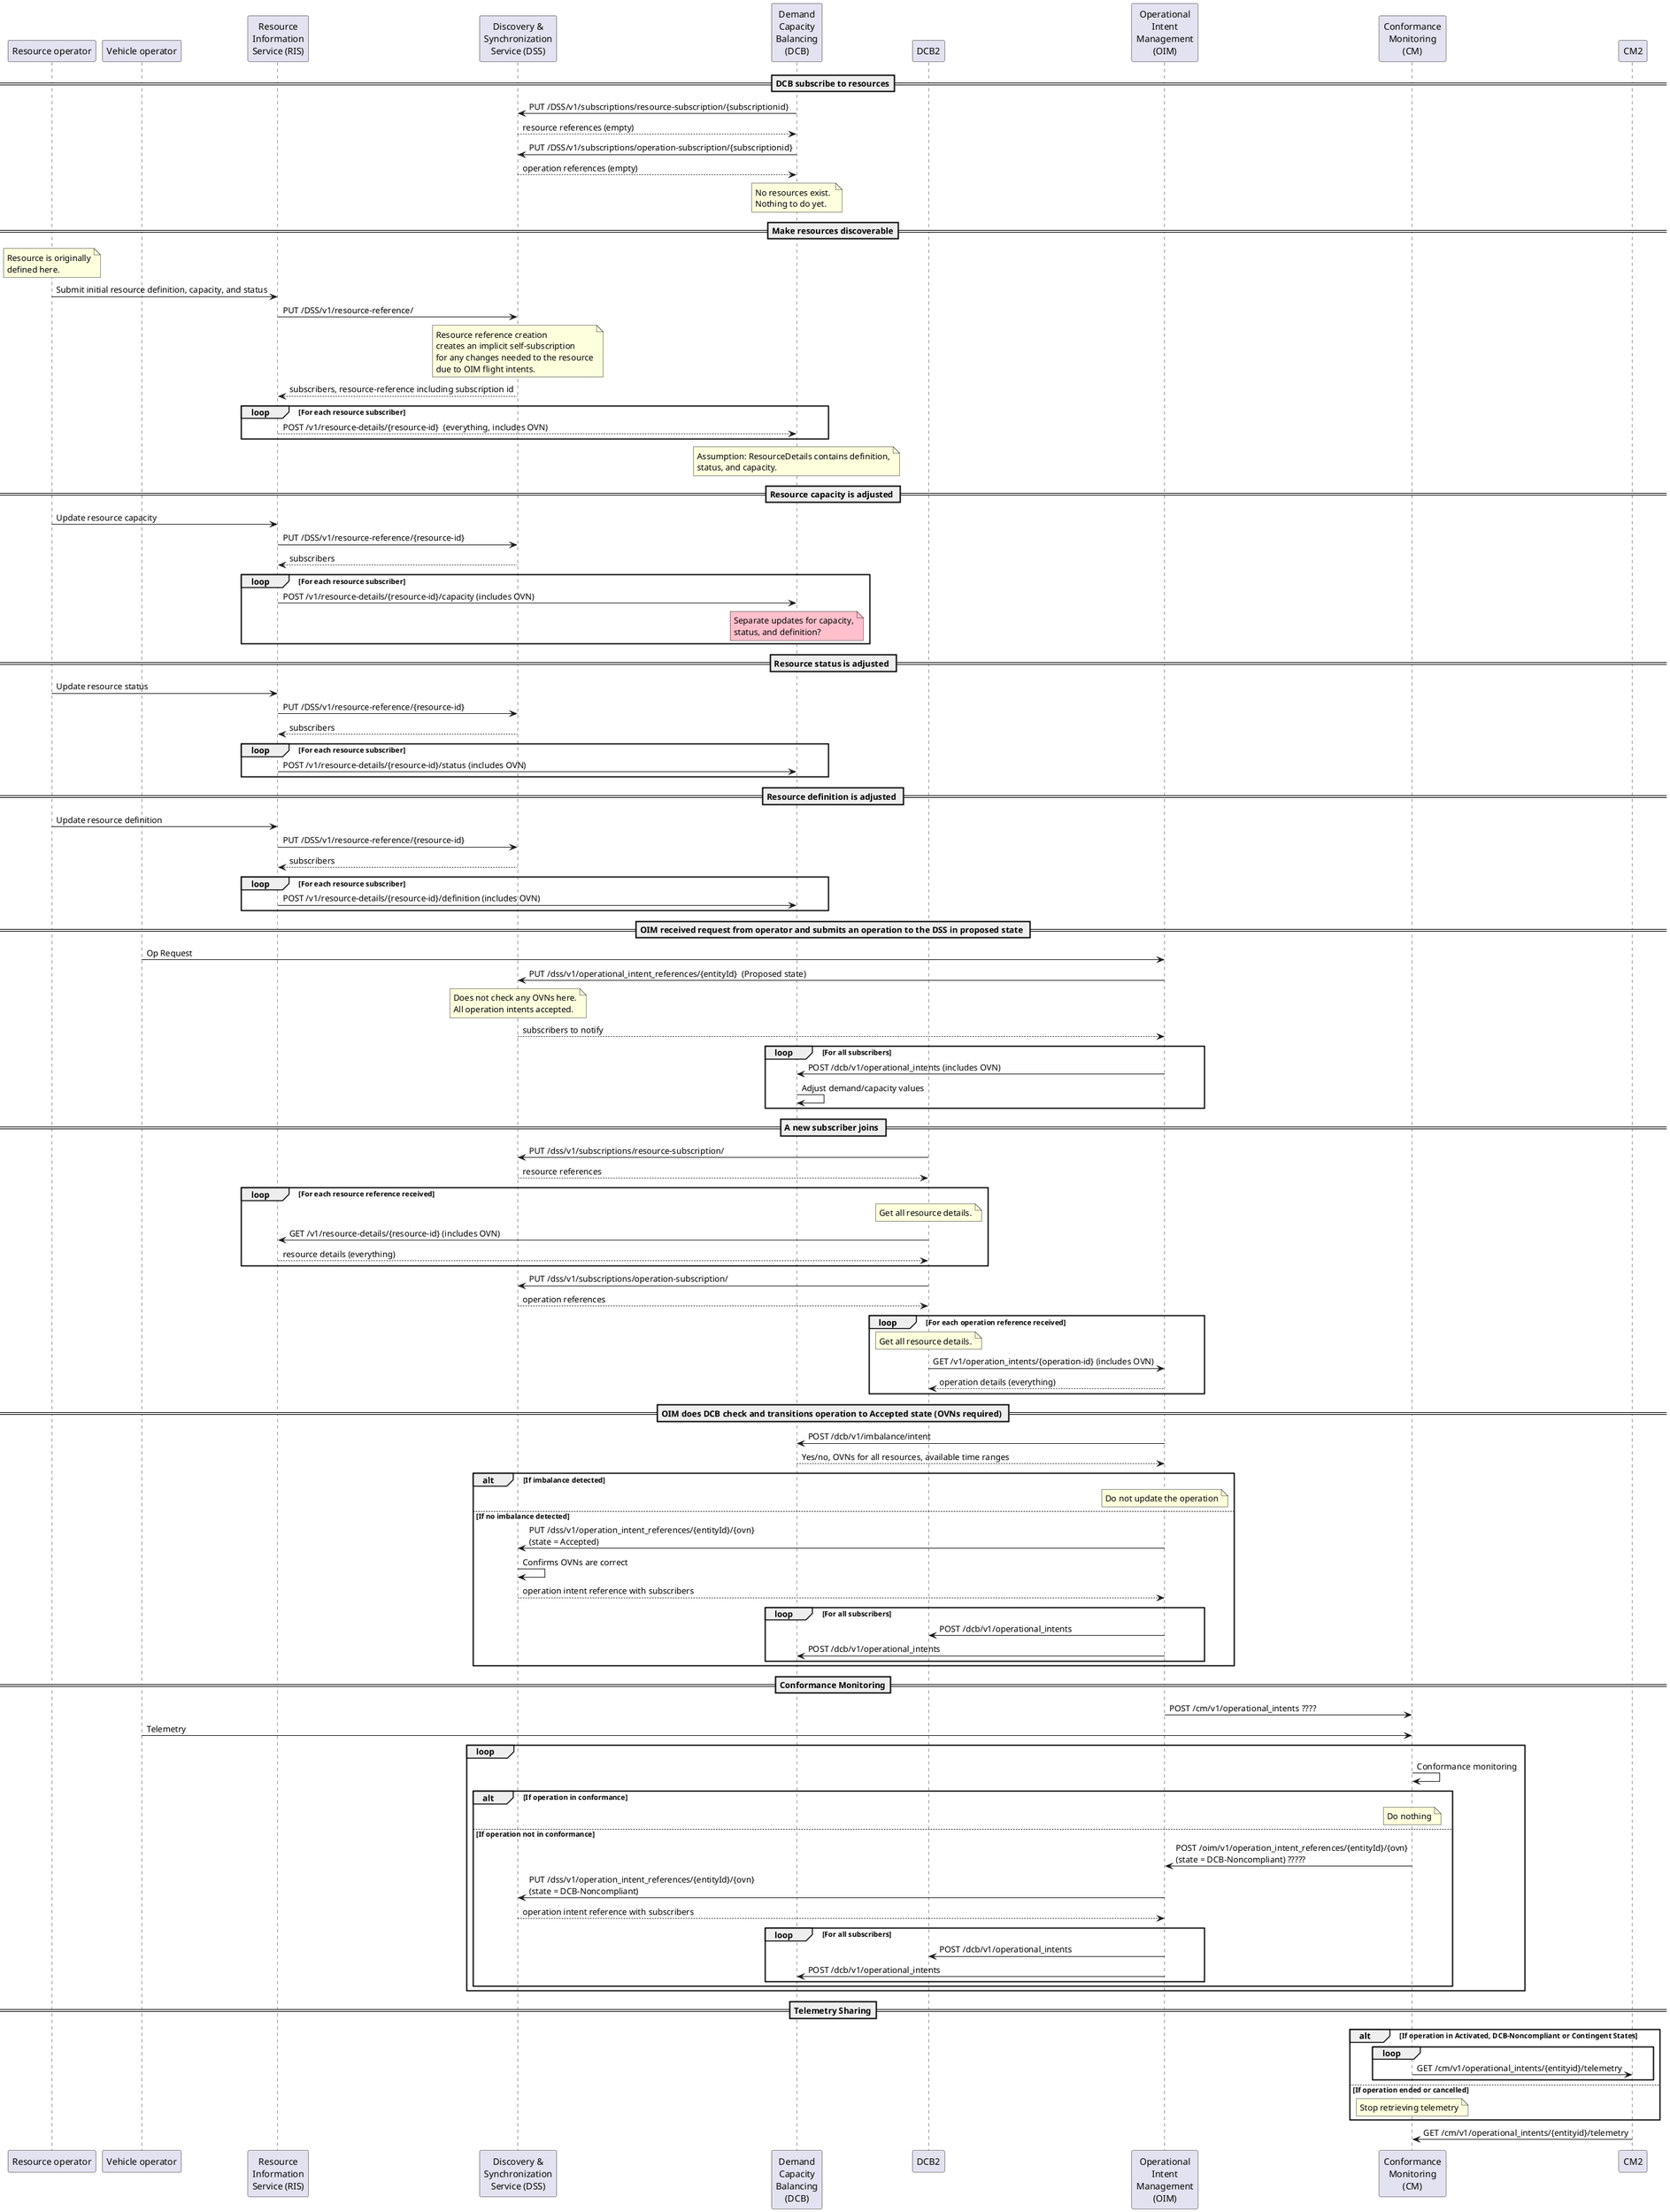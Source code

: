 @startuml
participant "Resource operator" as RO
participant "Vehicle operator" as op
participant "Resource\nInformation\nService (RIS)" as RIS
participant "Discovery &\nSynchronization\nService (DSS)" as DSS
participant "Demand\nCapacity\nBalancing\n(DCB)" as DCB
participant "DCB2" as DCB2
participant "Operational\nIntent\nManagement\n(OIM)" as OIM
participant "Conformance\nMonitoring\n(CM)" as CM
participant "CM2" as CM2


==DCB subscribe to resources==
DCB -> DSS: PUT /DSS/v1/subscriptions/resource-subscription/{subscriptionid}
DCB <-- DSS: resource references (empty)

DCB -> DSS: PUT /DSS/v1/subscriptions/operation-subscription/{subscriptionid}
DCB <-- DSS: operation references (empty)

note over DCB
No resources exist. 
Nothing to do yet. 
end note

==Make resources discoverable==
note over RO
Resource is originally
defined here.
end note 
RO -> RIS: Submit initial resource definition, capacity, and status
RIS -> DSS: PUT /DSS/v1/resource-reference/
note over DSS
Resource reference creation
creates an implicit self-subscription
for any changes needed to the resource
due to OIM flight intents.
end note
DSS --> RIS: subscribers, resource-reference including subscription id
loop For each resource subscriber
    DCB <-- RIS: POST /v1/resource-details/{resource-id}  (everything, includes OVN)
end
note over DCB
Assumption: ResourceDetails contains definition,
status, and capacity. 
end note

== Resource capacity is adjusted ==
RO -> RIS: Update resource capacity
RIS -> DSS: PUT /DSS/v1/resource-reference/{resource-id}
RIS <-- DSS: subscribers
loop For each resource subscriber
    RIS -> DCB: POST /v1/resource-details/{resource-id}/capacity (includes OVN)
    note over DCB #pink
    Separate updates for capacity,
    status, and definition?
    end note
end

== Resource status is adjusted ==
RO -> RIS: Update resource status
RIS -> DSS: PUT /DSS/v1/resource-reference/{resource-id}
RIS <-- DSS: subscribers
loop For each resource subscriber
    RIS -> DCB: POST /v1/resource-details/{resource-id}/status (includes OVN)
end

== Resource definition is adjusted ==
RO -> RIS: Update resource definition
RIS -> DSS: PUT /DSS/v1/resource-reference/{resource-id}
RIS <-- DSS: subscribers
loop For each resource subscriber
    RIS -> DCB: POST /v1/resource-details/{resource-id}/definition (includes OVN)
end


== OIM received request from operator and submits an operation to the DSS in proposed state == 
op -> OIM: Op Request
OIM -> DSS: PUT /dss/v1/operational_intent_references/{entityId}  (Proposed state)
note over DSS
Does not check any OVNs here.
All operation intents accepted.
end note
OIM <-- DSS: subscribers to notify
loop For all subscribers
    OIM -> DCB: POST /dcb/v1/operational_intents (includes OVN)
    DCB -> DCB: Adjust demand/capacity values
end

== A new subscriber joins == 
DCB2 -> DSS: PUT /dss/v1/subscriptions/resource-subscription/
DCB2 <-- DSS: resource references
loop For each resource reference received
    note over DCB2
    Get all resource details.
    end note
    DCB2 -> RIS: GET /v1/resource-details/{resource-id} (includes OVN)
    DCB2 <-- RIS: resource details (everything)
end
DCB2 -> DSS: PUT /dss/v1/subscriptions/operation-subscription/
DCB2 <-- DSS: operation references
loop For each operation reference received
    note over DCB2
    Get all resource details.
    end note
    DCB2 -> OIM: GET /v1/operation_intents/{operation-id} (includes OVN)
    DCB2 <-- OIM: operation details (everything)
end


== OIM does DCB check and transitions operation to Accepted state (OVNs required) ==
OIM -> DCB: POST /dcb/v1/imbalance/intent
OIM <-- DCB: Yes/no, OVNs for all resources, available time ranges

alt If imbalance detected
    note over OIM: Do not update the operation
else If no imbalance detected
    OIM -> DSS: PUT /dss/v1/operation_intent_references/{entityId}/{ovn}\n(state = Accepted)
    DSS -> DSS: Confirms OVNs are correct
    OIM <-- DSS: operation intent reference with subscribers
    loop For all subscribers
        OIM -> DCB2: POST /dcb/v1/operational_intents
        OIM -> DCB: POST /dcb/v1/operational_intents
    end
end

==Conformance Monitoring==
OIM -> CM: POST /cm/v1/operational_intents ????
' CM -> DSS: PUT /dss/v1/subscriptions/operation-subscription/
' CM <-- DSS: operation references
' loop For each operation reference received
'     note over CM
'     Get all resource details.
'     end note
'     CM -> OIM: GET /v1/operation_intents/{operation-id} (includes OVN)
'     CM <-- OIM: operation details (everything)
' end
op -> CM: Telemetry
loop
    CM -> CM: Conformance monitoring
    alt If operation in conformance
        note over CM: Do nothing
    else If operation not in conformance
        CM -> OIM: POST /oim/v1/operation_intent_references/{entityId}/{ovn}\n(state = DCB-Noncompliant) ?????
        OIM -> DSS: PUT /dss/v1/operation_intent_references/{entityId}/{ovn}\n(state = DCB-Noncompliant)
        OIM <-- DSS: operation intent reference with subscribers
        loop For all subscribers
            OIM -> DCB2: POST /dcb/v1/operational_intents
            OIM -> DCB: POST /dcb/v1/operational_intents
        end
    end
end

==Telemetry Sharing==
alt If operation in Activated, DCB-Noncompliant or Contingent States
    loop 
        CM -> CM2: GET /cm/v1/operational_intents/{entityid}/telemetry        
    end
else If operation ended or cancelled
    note over CM: Stop retrieving telemetry
end 
CM2 -> CM: GET /cm/v1/operational_intents/{entityid}/telemetry

@enduml